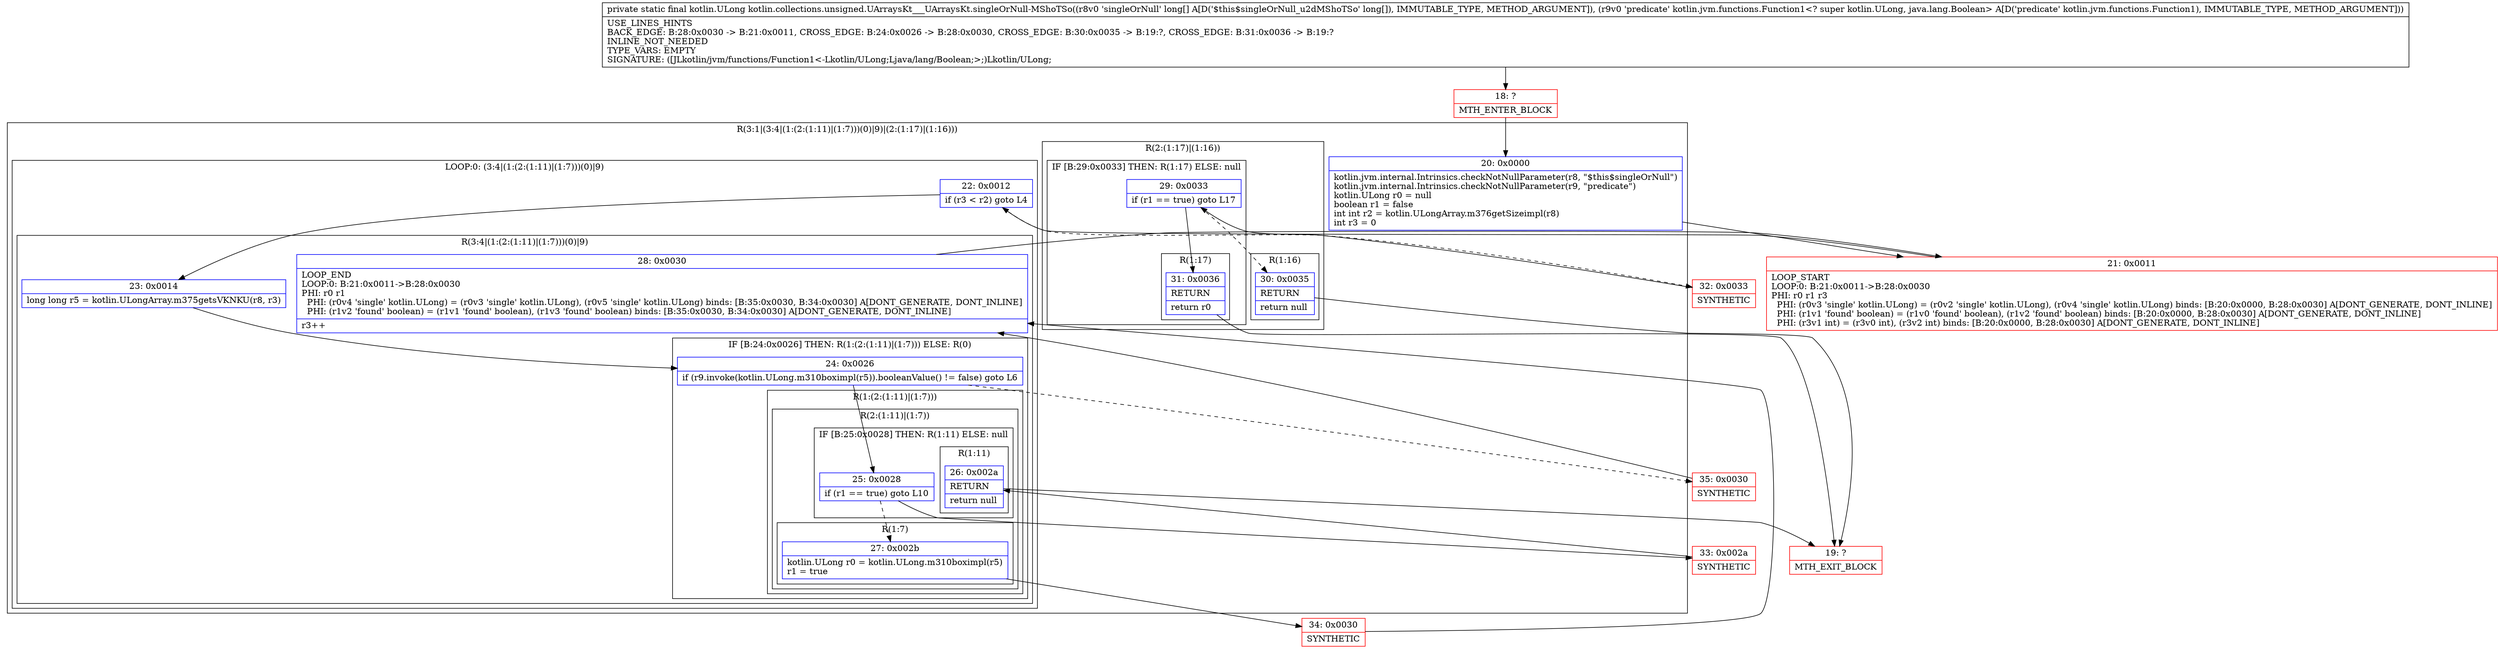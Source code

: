 digraph "CFG forkotlin.collections.unsigned.UArraysKt___UArraysKt.singleOrNull\-MShoTSo([JLkotlin\/jvm\/functions\/Function1;)Lkotlin\/ULong;" {
subgraph cluster_Region_744981449 {
label = "R(3:1|(3:4|(1:(2:(1:11)|(1:7)))(0)|9)|(2:(1:17)|(1:16)))";
node [shape=record,color=blue];
Node_20 [shape=record,label="{20\:\ 0x0000|kotlin.jvm.internal.Intrinsics.checkNotNullParameter(r8, \"$this$singleOrNull\")\lkotlin.jvm.internal.Intrinsics.checkNotNullParameter(r9, \"predicate\")\lkotlin.ULong r0 = null\lboolean r1 = false\lint int r2 = kotlin.ULongArray.m376getSizeimpl(r8)\lint r3 = 0\l}"];
subgraph cluster_LoopRegion_1204317983 {
label = "LOOP:0: (3:4|(1:(2:(1:11)|(1:7)))(0)|9)";
node [shape=record,color=blue];
Node_22 [shape=record,label="{22\:\ 0x0012|if (r3 \< r2) goto L4\l}"];
subgraph cluster_Region_1704652327 {
label = "R(3:4|(1:(2:(1:11)|(1:7)))(0)|9)";
node [shape=record,color=blue];
Node_23 [shape=record,label="{23\:\ 0x0014|long long r5 = kotlin.ULongArray.m375getsVKNKU(r8, r3)\l}"];
subgraph cluster_IfRegion_980554102 {
label = "IF [B:24:0x0026] THEN: R(1:(2:(1:11)|(1:7))) ELSE: R(0)";
node [shape=record,color=blue];
Node_24 [shape=record,label="{24\:\ 0x0026|if (r9.invoke(kotlin.ULong.m310boximpl(r5)).booleanValue() != false) goto L6\l}"];
subgraph cluster_Region_1482427498 {
label = "R(1:(2:(1:11)|(1:7)))";
node [shape=record,color=blue];
subgraph cluster_Region_29934551 {
label = "R(2:(1:11)|(1:7))";
node [shape=record,color=blue];
subgraph cluster_IfRegion_1813406774 {
label = "IF [B:25:0x0028] THEN: R(1:11) ELSE: null";
node [shape=record,color=blue];
Node_25 [shape=record,label="{25\:\ 0x0028|if (r1 == true) goto L10\l}"];
subgraph cluster_Region_2105678851 {
label = "R(1:11)";
node [shape=record,color=blue];
Node_26 [shape=record,label="{26\:\ 0x002a|RETURN\l|return null\l}"];
}
}
subgraph cluster_Region_988823441 {
label = "R(1:7)";
node [shape=record,color=blue];
Node_27 [shape=record,label="{27\:\ 0x002b|kotlin.ULong r0 = kotlin.ULong.m310boximpl(r5)\lr1 = true\l}"];
}
}
}
subgraph cluster_Region_85071158 {
label = "R(0)";
node [shape=record,color=blue];
}
}
Node_28 [shape=record,label="{28\:\ 0x0030|LOOP_END\lLOOP:0: B:21:0x0011\-\>B:28:0x0030\lPHI: r0 r1 \l  PHI: (r0v4 'single' kotlin.ULong) = (r0v3 'single' kotlin.ULong), (r0v5 'single' kotlin.ULong) binds: [B:35:0x0030, B:34:0x0030] A[DONT_GENERATE, DONT_INLINE]\l  PHI: (r1v2 'found' boolean) = (r1v1 'found' boolean), (r1v3 'found' boolean) binds: [B:35:0x0030, B:34:0x0030] A[DONT_GENERATE, DONT_INLINE]\l|r3++\l}"];
}
}
subgraph cluster_Region_1033201314 {
label = "R(2:(1:17)|(1:16))";
node [shape=record,color=blue];
subgraph cluster_IfRegion_2088754102 {
label = "IF [B:29:0x0033] THEN: R(1:17) ELSE: null";
node [shape=record,color=blue];
Node_29 [shape=record,label="{29\:\ 0x0033|if (r1 == true) goto L17\l}"];
subgraph cluster_Region_1866049832 {
label = "R(1:17)";
node [shape=record,color=blue];
Node_31 [shape=record,label="{31\:\ 0x0036|RETURN\l|return r0\l}"];
}
}
subgraph cluster_Region_2055523516 {
label = "R(1:16)";
node [shape=record,color=blue];
Node_30 [shape=record,label="{30\:\ 0x0035|RETURN\l|return null\l}"];
}
}
}
Node_18 [shape=record,color=red,label="{18\:\ ?|MTH_ENTER_BLOCK\l}"];
Node_21 [shape=record,color=red,label="{21\:\ 0x0011|LOOP_START\lLOOP:0: B:21:0x0011\-\>B:28:0x0030\lPHI: r0 r1 r3 \l  PHI: (r0v3 'single' kotlin.ULong) = (r0v2 'single' kotlin.ULong), (r0v4 'single' kotlin.ULong) binds: [B:20:0x0000, B:28:0x0030] A[DONT_GENERATE, DONT_INLINE]\l  PHI: (r1v1 'found' boolean) = (r1v0 'found' boolean), (r1v2 'found' boolean) binds: [B:20:0x0000, B:28:0x0030] A[DONT_GENERATE, DONT_INLINE]\l  PHI: (r3v1 int) = (r3v0 int), (r3v2 int) binds: [B:20:0x0000, B:28:0x0030] A[DONT_GENERATE, DONT_INLINE]\l}"];
Node_34 [shape=record,color=red,label="{34\:\ 0x0030|SYNTHETIC\l}"];
Node_33 [shape=record,color=red,label="{33\:\ 0x002a|SYNTHETIC\l}"];
Node_19 [shape=record,color=red,label="{19\:\ ?|MTH_EXIT_BLOCK\l}"];
Node_35 [shape=record,color=red,label="{35\:\ 0x0030|SYNTHETIC\l}"];
Node_32 [shape=record,color=red,label="{32\:\ 0x0033|SYNTHETIC\l}"];
MethodNode[shape=record,label="{private static final kotlin.ULong kotlin.collections.unsigned.UArraysKt___UArraysKt.singleOrNull\-MShoTSo((r8v0 'singleOrNull' long[] A[D('$this$singleOrNull_u2dMShoTSo' long[]), IMMUTABLE_TYPE, METHOD_ARGUMENT]), (r9v0 'predicate' kotlin.jvm.functions.Function1\<? super kotlin.ULong, java.lang.Boolean\> A[D('predicate' kotlin.jvm.functions.Function1), IMMUTABLE_TYPE, METHOD_ARGUMENT]))  | USE_LINES_HINTS\lBACK_EDGE: B:28:0x0030 \-\> B:21:0x0011, CROSS_EDGE: B:24:0x0026 \-\> B:28:0x0030, CROSS_EDGE: B:30:0x0035 \-\> B:19:?, CROSS_EDGE: B:31:0x0036 \-\> B:19:?\lINLINE_NOT_NEEDED\lTYPE_VARS: EMPTY\lSIGNATURE: ([JLkotlin\/jvm\/functions\/Function1\<\-Lkotlin\/ULong;Ljava\/lang\/Boolean;\>;)Lkotlin\/ULong;\l}"];
MethodNode -> Node_18;Node_20 -> Node_21;
Node_22 -> Node_23;
Node_22 -> Node_32[style=dashed];
Node_23 -> Node_24;
Node_24 -> Node_25;
Node_24 -> Node_35[style=dashed];
Node_25 -> Node_27[style=dashed];
Node_25 -> Node_33;
Node_26 -> Node_19;
Node_27 -> Node_34;
Node_28 -> Node_21;
Node_29 -> Node_30[style=dashed];
Node_29 -> Node_31;
Node_31 -> Node_19;
Node_30 -> Node_19;
Node_18 -> Node_20;
Node_21 -> Node_22;
Node_34 -> Node_28;
Node_33 -> Node_26;
Node_35 -> Node_28;
Node_32 -> Node_29;
}

